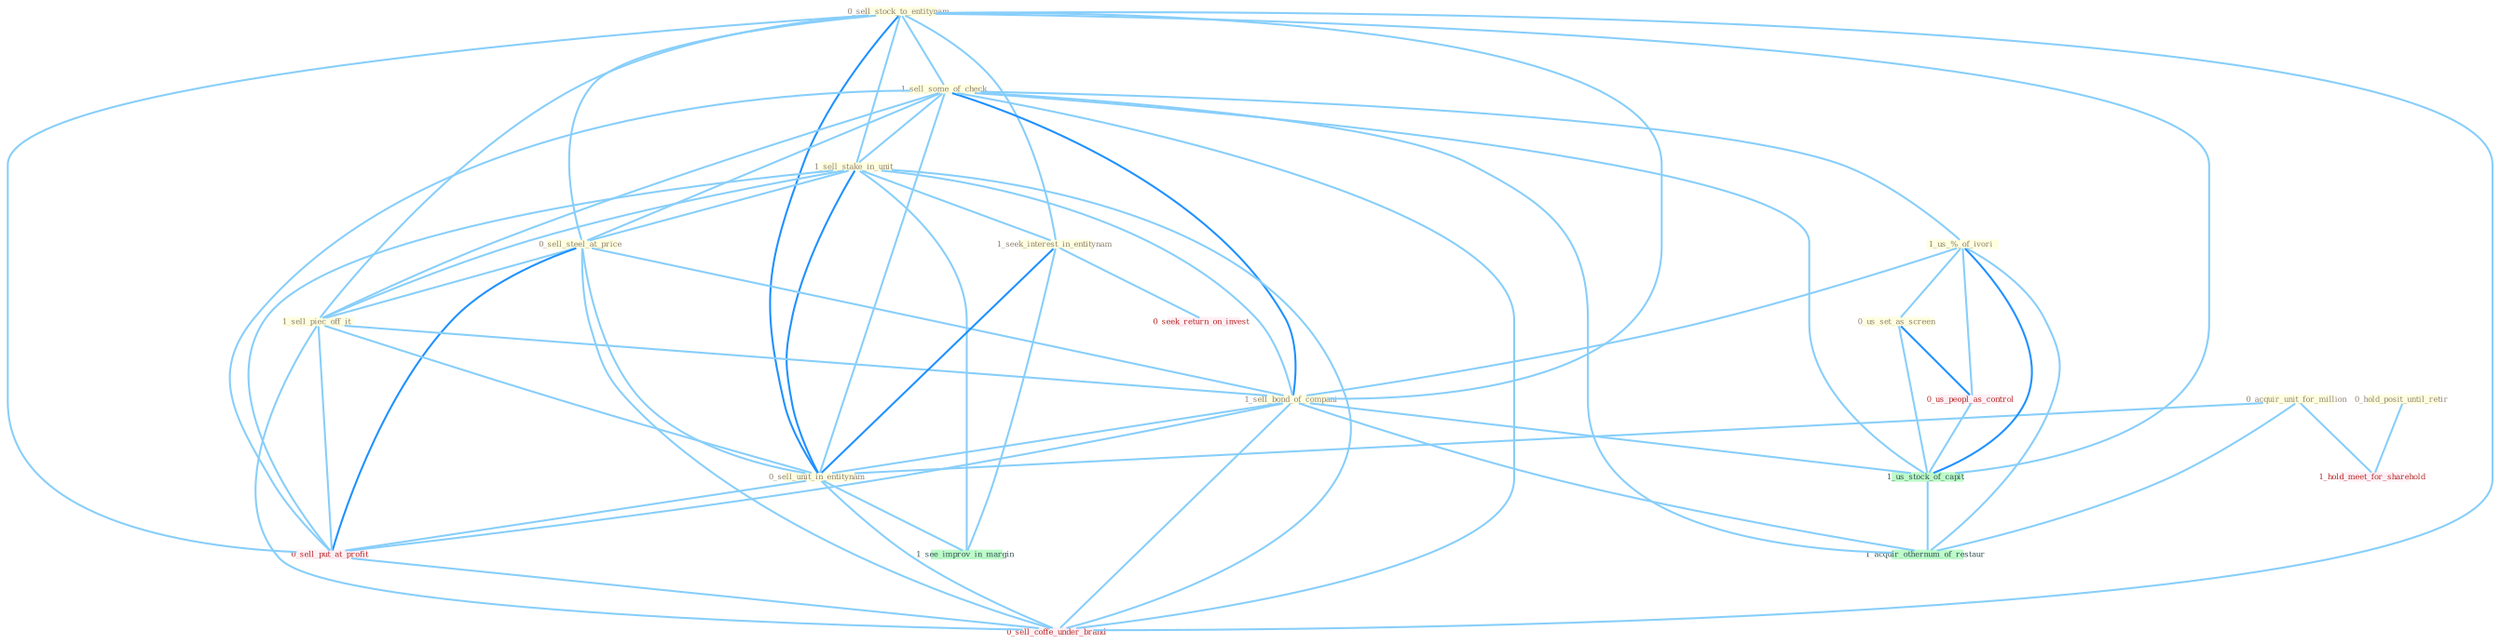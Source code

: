 Graph G{ 
    node
    [shape=polygon,style=filled,width=.5,height=.06,color="#BDFCC9",fixedsize=true,fontsize=4,
    fontcolor="#2f4f4f"];
    {node
    [color="#ffffe0", fontcolor="#8b7d6b"] "0_acquir_unit_for_million " "0_sell_stock_to_entitynam " "1_sell_some_of_check " "1_sell_stake_in_unit " "0_sell_steel_at_price " "1_sell_piec_off_it " "0_hold_posit_until_retir " "1_us_%_of_ivori " "1_seek_interest_in_entitynam " "0_us_set_as_screen " "1_sell_bond_of_compani " "0_sell_unit_in_entitynam "}
{node [color="#fff0f5", fontcolor="#b22222"] "0_us_peopl_as_control " "0_sell_put_at_profit " "0_seek_return_on_invest " "0_sell_coffe_under_brand " "1_hold_meet_for_sharehold "}
edge [color="#B0E2FF"];

	"0_acquir_unit_for_million " -- "0_sell_unit_in_entitynam " [w="1", color="#87cefa" ];
	"0_acquir_unit_for_million " -- "1_hold_meet_for_sharehold " [w="1", color="#87cefa" ];
	"0_acquir_unit_for_million " -- "1_acquir_othernum_of_restaur " [w="1", color="#87cefa" ];
	"0_sell_stock_to_entitynam " -- "1_sell_some_of_check " [w="1", color="#87cefa" ];
	"0_sell_stock_to_entitynam " -- "1_sell_stake_in_unit " [w="1", color="#87cefa" ];
	"0_sell_stock_to_entitynam " -- "0_sell_steel_at_price " [w="1", color="#87cefa" ];
	"0_sell_stock_to_entitynam " -- "1_sell_piec_off_it " [w="1", color="#87cefa" ];
	"0_sell_stock_to_entitynam " -- "1_seek_interest_in_entitynam " [w="1", color="#87cefa" ];
	"0_sell_stock_to_entitynam " -- "1_sell_bond_of_compani " [w="1", color="#87cefa" ];
	"0_sell_stock_to_entitynam " -- "0_sell_unit_in_entitynam " [w="2", color="#1e90ff" , len=0.8];
	"0_sell_stock_to_entitynam " -- "0_sell_put_at_profit " [w="1", color="#87cefa" ];
	"0_sell_stock_to_entitynam " -- "1_us_stock_of_capit " [w="1", color="#87cefa" ];
	"0_sell_stock_to_entitynam " -- "0_sell_coffe_under_brand " [w="1", color="#87cefa" ];
	"1_sell_some_of_check " -- "1_sell_stake_in_unit " [w="1", color="#87cefa" ];
	"1_sell_some_of_check " -- "0_sell_steel_at_price " [w="1", color="#87cefa" ];
	"1_sell_some_of_check " -- "1_sell_piec_off_it " [w="1", color="#87cefa" ];
	"1_sell_some_of_check " -- "1_us_%_of_ivori " [w="1", color="#87cefa" ];
	"1_sell_some_of_check " -- "1_sell_bond_of_compani " [w="2", color="#1e90ff" , len=0.8];
	"1_sell_some_of_check " -- "0_sell_unit_in_entitynam " [w="1", color="#87cefa" ];
	"1_sell_some_of_check " -- "0_sell_put_at_profit " [w="1", color="#87cefa" ];
	"1_sell_some_of_check " -- "1_us_stock_of_capit " [w="1", color="#87cefa" ];
	"1_sell_some_of_check " -- "0_sell_coffe_under_brand " [w="1", color="#87cefa" ];
	"1_sell_some_of_check " -- "1_acquir_othernum_of_restaur " [w="1", color="#87cefa" ];
	"1_sell_stake_in_unit " -- "0_sell_steel_at_price " [w="1", color="#87cefa" ];
	"1_sell_stake_in_unit " -- "1_sell_piec_off_it " [w="1", color="#87cefa" ];
	"1_sell_stake_in_unit " -- "1_seek_interest_in_entitynam " [w="1", color="#87cefa" ];
	"1_sell_stake_in_unit " -- "1_sell_bond_of_compani " [w="1", color="#87cefa" ];
	"1_sell_stake_in_unit " -- "0_sell_unit_in_entitynam " [w="2", color="#1e90ff" , len=0.8];
	"1_sell_stake_in_unit " -- "0_sell_put_at_profit " [w="1", color="#87cefa" ];
	"1_sell_stake_in_unit " -- "1_see_improv_in_margin " [w="1", color="#87cefa" ];
	"1_sell_stake_in_unit " -- "0_sell_coffe_under_brand " [w="1", color="#87cefa" ];
	"0_sell_steel_at_price " -- "1_sell_piec_off_it " [w="1", color="#87cefa" ];
	"0_sell_steel_at_price " -- "1_sell_bond_of_compani " [w="1", color="#87cefa" ];
	"0_sell_steel_at_price " -- "0_sell_unit_in_entitynam " [w="1", color="#87cefa" ];
	"0_sell_steel_at_price " -- "0_sell_put_at_profit " [w="2", color="#1e90ff" , len=0.8];
	"0_sell_steel_at_price " -- "0_sell_coffe_under_brand " [w="1", color="#87cefa" ];
	"1_sell_piec_off_it " -- "1_sell_bond_of_compani " [w="1", color="#87cefa" ];
	"1_sell_piec_off_it " -- "0_sell_unit_in_entitynam " [w="1", color="#87cefa" ];
	"1_sell_piec_off_it " -- "0_sell_put_at_profit " [w="1", color="#87cefa" ];
	"1_sell_piec_off_it " -- "0_sell_coffe_under_brand " [w="1", color="#87cefa" ];
	"0_hold_posit_until_retir " -- "1_hold_meet_for_sharehold " [w="1", color="#87cefa" ];
	"1_us_%_of_ivori " -- "0_us_set_as_screen " [w="1", color="#87cefa" ];
	"1_us_%_of_ivori " -- "1_sell_bond_of_compani " [w="1", color="#87cefa" ];
	"1_us_%_of_ivori " -- "0_us_peopl_as_control " [w="1", color="#87cefa" ];
	"1_us_%_of_ivori " -- "1_us_stock_of_capit " [w="2", color="#1e90ff" , len=0.8];
	"1_us_%_of_ivori " -- "1_acquir_othernum_of_restaur " [w="1", color="#87cefa" ];
	"1_seek_interest_in_entitynam " -- "0_sell_unit_in_entitynam " [w="2", color="#1e90ff" , len=0.8];
	"1_seek_interest_in_entitynam " -- "0_seek_return_on_invest " [w="1", color="#87cefa" ];
	"1_seek_interest_in_entitynam " -- "1_see_improv_in_margin " [w="1", color="#87cefa" ];
	"0_us_set_as_screen " -- "0_us_peopl_as_control " [w="2", color="#1e90ff" , len=0.8];
	"0_us_set_as_screen " -- "1_us_stock_of_capit " [w="1", color="#87cefa" ];
	"1_sell_bond_of_compani " -- "0_sell_unit_in_entitynam " [w="1", color="#87cefa" ];
	"1_sell_bond_of_compani " -- "0_sell_put_at_profit " [w="1", color="#87cefa" ];
	"1_sell_bond_of_compani " -- "1_us_stock_of_capit " [w="1", color="#87cefa" ];
	"1_sell_bond_of_compani " -- "0_sell_coffe_under_brand " [w="1", color="#87cefa" ];
	"1_sell_bond_of_compani " -- "1_acquir_othernum_of_restaur " [w="1", color="#87cefa" ];
	"0_sell_unit_in_entitynam " -- "0_sell_put_at_profit " [w="1", color="#87cefa" ];
	"0_sell_unit_in_entitynam " -- "1_see_improv_in_margin " [w="1", color="#87cefa" ];
	"0_sell_unit_in_entitynam " -- "0_sell_coffe_under_brand " [w="1", color="#87cefa" ];
	"0_us_peopl_as_control " -- "1_us_stock_of_capit " [w="1", color="#87cefa" ];
	"0_sell_put_at_profit " -- "0_sell_coffe_under_brand " [w="1", color="#87cefa" ];
	"1_us_stock_of_capit " -- "1_acquir_othernum_of_restaur " [w="1", color="#87cefa" ];
}